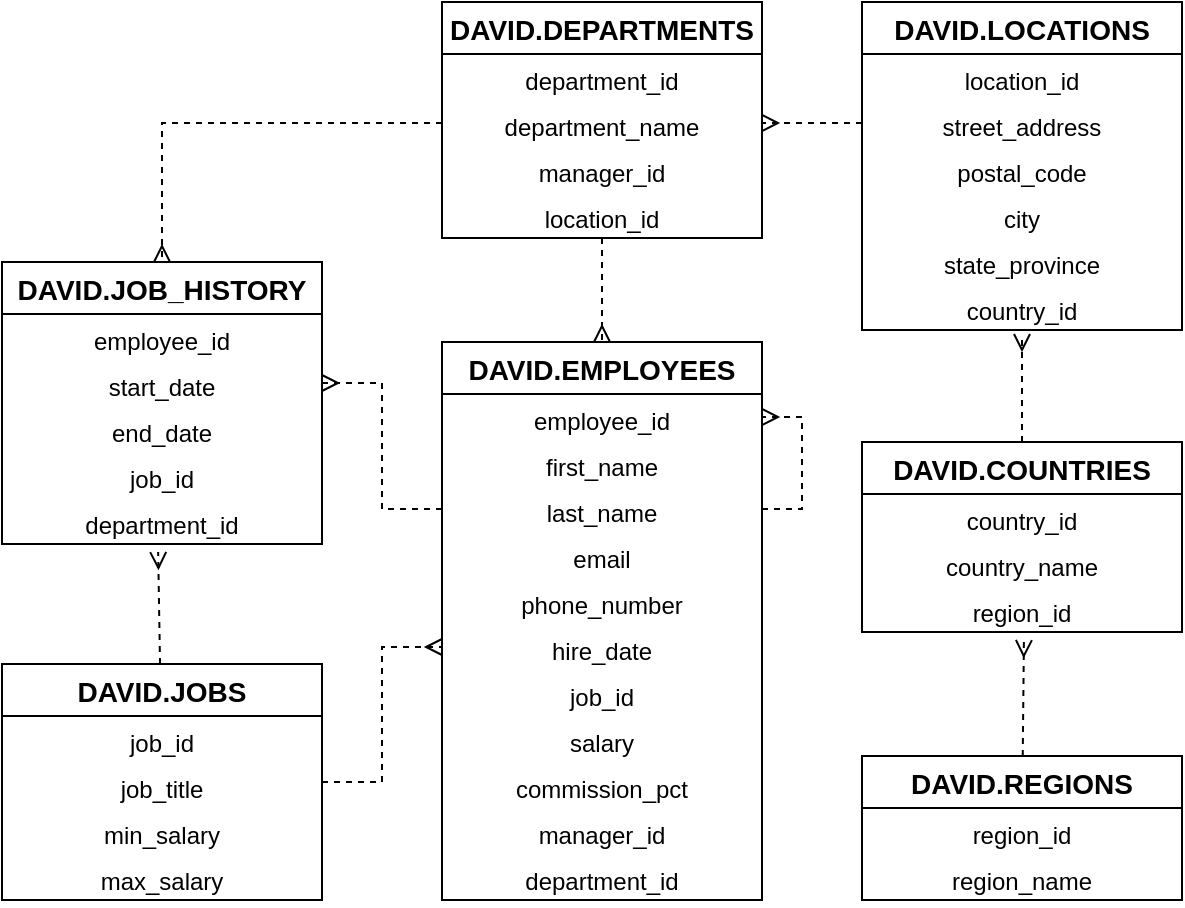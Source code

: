 <mxfile version="13.10.2" type="github">
  <diagram id="wxn5mv5xmumFphMEmd_6" name="Page-1">
    <mxGraphModel dx="1422" dy="794" grid="1" gridSize="10" guides="1" tooltips="1" connect="1" arrows="1" fold="1" page="1" pageScale="1" pageWidth="850" pageHeight="1100" math="0" shadow="0">
      <root>
        <mxCell id="0" />
        <mxCell id="1" parent="0" />
        <mxCell id="JURUCc577Gst6hhDK0Ws-16" value="DAVID.JOB_HISTORY" style="swimlane;fontStyle=1;childLayout=stackLayout;horizontal=1;startSize=26;horizontalStack=0;resizeParent=1;resizeParentMax=0;resizeLast=0;collapsible=1;marginBottom=0;align=center;fontSize=14;" vertex="1" parent="1">
          <mxGeometry x="130" y="400" width="160" height="141" as="geometry" />
        </mxCell>
        <mxCell id="JURUCc577Gst6hhDK0Ws-17" value="employee_id" style="text;strokeColor=none;fillColor=none;spacingLeft=4;spacingRight=4;overflow=hidden;rotatable=0;points=[[0,0.5],[1,0.5]];portConstraint=eastwest;fontSize=12;align=center;" vertex="1" parent="JURUCc577Gst6hhDK0Ws-16">
          <mxGeometry y="26" width="160" height="23" as="geometry" />
        </mxCell>
        <mxCell id="JURUCc577Gst6hhDK0Ws-18" value="start_date" style="text;strokeColor=none;fillColor=none;spacingLeft=4;spacingRight=4;overflow=hidden;rotatable=0;points=[[0,0.5],[1,0.5]];portConstraint=eastwest;fontSize=12;align=center;" vertex="1" parent="JURUCc577Gst6hhDK0Ws-16">
          <mxGeometry y="49" width="160" height="23" as="geometry" />
        </mxCell>
        <mxCell id="JURUCc577Gst6hhDK0Ws-19" value="end_date" style="text;strokeColor=none;fillColor=none;spacingLeft=4;spacingRight=4;overflow=hidden;rotatable=0;points=[[0,0.5],[1,0.5]];portConstraint=eastwest;fontSize=12;align=center;" vertex="1" parent="JURUCc577Gst6hhDK0Ws-16">
          <mxGeometry y="72" width="160" height="23" as="geometry" />
        </mxCell>
        <mxCell id="JURUCc577Gst6hhDK0Ws-25" value="job_id" style="text;strokeColor=none;fillColor=none;spacingLeft=4;spacingRight=4;overflow=hidden;rotatable=0;points=[[0,0.5],[1,0.5]];portConstraint=eastwest;fontSize=12;align=center;" vertex="1" parent="JURUCc577Gst6hhDK0Ws-16">
          <mxGeometry y="95" width="160" height="23" as="geometry" />
        </mxCell>
        <mxCell id="JURUCc577Gst6hhDK0Ws-26" value="department_id" style="text;strokeColor=none;fillColor=none;spacingLeft=4;spacingRight=4;overflow=hidden;rotatable=0;points=[[0,0.5],[1,0.5]];portConstraint=eastwest;fontSize=12;align=center;" vertex="1" parent="JURUCc577Gst6hhDK0Ws-16">
          <mxGeometry y="118" width="160" height="23" as="geometry" />
        </mxCell>
        <mxCell id="JURUCc577Gst6hhDK0Ws-120" style="rounded=0;orthogonalLoop=1;jettySize=auto;html=1;entryX=0.488;entryY=1.174;entryDx=0;entryDy=0;entryPerimeter=0;dashed=1;endArrow=ERmany;endFill=0;" edge="1" parent="1" source="JURUCc577Gst6hhDK0Ws-27" target="JURUCc577Gst6hhDK0Ws-26">
          <mxGeometry relative="1" as="geometry" />
        </mxCell>
        <mxCell id="JURUCc577Gst6hhDK0Ws-123" style="edgeStyle=orthogonalEdgeStyle;rounded=0;orthogonalLoop=1;jettySize=auto;html=1;entryX=0;entryY=0.5;entryDx=0;entryDy=0;dashed=1;endArrow=ERmany;endFill=0;" edge="1" parent="1" source="JURUCc577Gst6hhDK0Ws-27" target="JURUCc577Gst6hhDK0Ws-64">
          <mxGeometry relative="1" as="geometry" />
        </mxCell>
        <mxCell id="JURUCc577Gst6hhDK0Ws-27" value="DAVID.JOBS" style="swimlane;fontStyle=1;childLayout=stackLayout;horizontal=1;startSize=26;horizontalStack=0;resizeParent=1;resizeParentMax=0;resizeLast=0;collapsible=1;marginBottom=0;align=center;fontSize=14;" vertex="1" parent="1">
          <mxGeometry x="130" y="601" width="160" height="118" as="geometry">
            <mxRectangle x="80" y="434" width="70" height="26" as="alternateBounds" />
          </mxGeometry>
        </mxCell>
        <mxCell id="JURUCc577Gst6hhDK0Ws-39" value="job_id" style="text;strokeColor=none;fillColor=none;spacingLeft=4;spacingRight=4;overflow=hidden;rotatable=0;points=[[0,0.5],[1,0.5]];portConstraint=eastwest;fontSize=12;align=center;" vertex="1" parent="JURUCc577Gst6hhDK0Ws-27">
          <mxGeometry y="26" width="160" height="23" as="geometry" />
        </mxCell>
        <mxCell id="JURUCc577Gst6hhDK0Ws-29" value="job_title" style="text;strokeColor=none;fillColor=none;spacingLeft=4;spacingRight=4;overflow=hidden;rotatable=0;points=[[0,0.5],[1,0.5]];portConstraint=eastwest;fontSize=12;align=center;" vertex="1" parent="JURUCc577Gst6hhDK0Ws-27">
          <mxGeometry y="49" width="160" height="23" as="geometry" />
        </mxCell>
        <mxCell id="JURUCc577Gst6hhDK0Ws-30" value="min_salary" style="text;strokeColor=none;fillColor=none;spacingLeft=4;spacingRight=4;overflow=hidden;rotatable=0;points=[[0,0.5],[1,0.5]];portConstraint=eastwest;fontSize=12;align=center;" vertex="1" parent="JURUCc577Gst6hhDK0Ws-27">
          <mxGeometry y="72" width="160" height="23" as="geometry" />
        </mxCell>
        <mxCell id="JURUCc577Gst6hhDK0Ws-33" value="max_salary" style="text;strokeColor=none;fillColor=none;spacingLeft=4;spacingRight=4;overflow=hidden;rotatable=0;points=[[0,0.5],[1,0.5]];portConstraint=eastwest;fontSize=12;align=center;" vertex="1" parent="JURUCc577Gst6hhDK0Ws-27">
          <mxGeometry y="95" width="160" height="23" as="geometry" />
        </mxCell>
        <mxCell id="JURUCc577Gst6hhDK0Ws-125" style="edgeStyle=orthogonalEdgeStyle;rounded=0;orthogonalLoop=1;jettySize=auto;html=1;entryX=0.5;entryY=0;entryDx=0;entryDy=0;dashed=1;endArrow=ERmany;endFill=0;" edge="1" parent="1" source="JURUCc577Gst6hhDK0Ws-46" target="JURUCc577Gst6hhDK0Ws-52">
          <mxGeometry relative="1" as="geometry" />
        </mxCell>
        <mxCell id="JURUCc577Gst6hhDK0Ws-46" value="DAVID.DEPARTMENTS" style="swimlane;fontStyle=1;childLayout=stackLayout;horizontal=1;startSize=26;horizontalStack=0;resizeParent=1;resizeParentMax=0;resizeLast=0;collapsible=1;marginBottom=0;align=center;fontSize=14;" vertex="1" parent="1">
          <mxGeometry x="350" y="270" width="160" height="118" as="geometry" />
        </mxCell>
        <mxCell id="JURUCc577Gst6hhDK0Ws-50" value="department_id" style="text;strokeColor=none;fillColor=none;spacingLeft=4;spacingRight=4;overflow=hidden;rotatable=0;points=[[0,0.5],[1,0.5]];portConstraint=eastwest;fontSize=12;align=center;" vertex="1" parent="JURUCc577Gst6hhDK0Ws-46">
          <mxGeometry y="26" width="160" height="23" as="geometry" />
        </mxCell>
        <mxCell id="JURUCc577Gst6hhDK0Ws-47" value="department_name" style="text;strokeColor=none;fillColor=none;spacingLeft=4;spacingRight=4;overflow=hidden;rotatable=0;points=[[0,0.5],[1,0.5]];portConstraint=eastwest;fontSize=12;align=center;" vertex="1" parent="JURUCc577Gst6hhDK0Ws-46">
          <mxGeometry y="49" width="160" height="23" as="geometry" />
        </mxCell>
        <mxCell id="JURUCc577Gst6hhDK0Ws-48" value="manager_id" style="text;strokeColor=none;fillColor=none;spacingLeft=4;spacingRight=4;overflow=hidden;rotatable=0;points=[[0,0.5],[1,0.5]];portConstraint=eastwest;fontSize=12;align=center;" vertex="1" parent="JURUCc577Gst6hhDK0Ws-46">
          <mxGeometry y="72" width="160" height="23" as="geometry" />
        </mxCell>
        <mxCell id="JURUCc577Gst6hhDK0Ws-49" value="location_id" style="text;strokeColor=none;fillColor=none;spacingLeft=4;spacingRight=4;overflow=hidden;rotatable=0;points=[[0,0.5],[1,0.5]];portConstraint=eastwest;fontSize=12;align=center;" vertex="1" parent="JURUCc577Gst6hhDK0Ws-46">
          <mxGeometry y="95" width="160" height="23" as="geometry" />
        </mxCell>
        <mxCell id="JURUCc577Gst6hhDK0Ws-52" value="DAVID.EMPLOYEES" style="swimlane;fontStyle=1;childLayout=stackLayout;horizontal=1;startSize=26;horizontalStack=0;resizeParent=1;resizeParentMax=0;resizeLast=0;collapsible=1;marginBottom=0;align=center;fontSize=14;" vertex="1" parent="1">
          <mxGeometry x="350" y="440" width="160" height="279" as="geometry" />
        </mxCell>
        <mxCell id="JURUCc577Gst6hhDK0Ws-53" value="employee_id" style="text;strokeColor=none;fillColor=none;spacingLeft=4;spacingRight=4;overflow=hidden;rotatable=0;points=[[0,0.5],[1,0.5]];portConstraint=eastwest;fontSize=12;align=center;" vertex="1" parent="JURUCc577Gst6hhDK0Ws-52">
          <mxGeometry y="26" width="160" height="23" as="geometry" />
        </mxCell>
        <mxCell id="JURUCc577Gst6hhDK0Ws-54" value="first_name" style="text;strokeColor=none;fillColor=none;spacingLeft=4;spacingRight=4;overflow=hidden;rotatable=0;points=[[0,0.5],[1,0.5]];portConstraint=eastwest;fontSize=12;align=center;" vertex="1" parent="JURUCc577Gst6hhDK0Ws-52">
          <mxGeometry y="49" width="160" height="23" as="geometry" />
        </mxCell>
        <mxCell id="JURUCc577Gst6hhDK0Ws-128" style="edgeStyle=orthogonalEdgeStyle;rounded=0;orthogonalLoop=1;jettySize=auto;html=1;exitX=1;exitY=0.5;exitDx=0;exitDy=0;entryX=1;entryY=0.5;entryDx=0;entryDy=0;dashed=1;endArrow=ERmany;endFill=0;" edge="1" parent="JURUCc577Gst6hhDK0Ws-52" source="JURUCc577Gst6hhDK0Ws-55" target="JURUCc577Gst6hhDK0Ws-53">
          <mxGeometry relative="1" as="geometry" />
        </mxCell>
        <mxCell id="JURUCc577Gst6hhDK0Ws-55" value="last_name" style="text;strokeColor=none;fillColor=none;spacingLeft=4;spacingRight=4;overflow=hidden;rotatable=0;points=[[0,0.5],[1,0.5]];portConstraint=eastwest;fontSize=12;align=center;" vertex="1" parent="JURUCc577Gst6hhDK0Ws-52">
          <mxGeometry y="72" width="160" height="23" as="geometry" />
        </mxCell>
        <mxCell id="JURUCc577Gst6hhDK0Ws-56" value="email" style="text;strokeColor=none;fillColor=none;spacingLeft=4;spacingRight=4;overflow=hidden;rotatable=0;points=[[0,0.5],[1,0.5]];portConstraint=eastwest;fontSize=12;align=center;" vertex="1" parent="JURUCc577Gst6hhDK0Ws-52">
          <mxGeometry y="95" width="160" height="23" as="geometry" />
        </mxCell>
        <mxCell id="JURUCc577Gst6hhDK0Ws-63" value="phone_number" style="text;strokeColor=none;fillColor=none;spacingLeft=4;spacingRight=4;overflow=hidden;rotatable=0;points=[[0,0.5],[1,0.5]];portConstraint=eastwest;fontSize=12;align=center;" vertex="1" parent="JURUCc577Gst6hhDK0Ws-52">
          <mxGeometry y="118" width="160" height="23" as="geometry" />
        </mxCell>
        <mxCell id="JURUCc577Gst6hhDK0Ws-64" value="hire_date" style="text;strokeColor=none;fillColor=none;spacingLeft=4;spacingRight=4;overflow=hidden;rotatable=0;points=[[0,0.5],[1,0.5]];portConstraint=eastwest;fontSize=12;align=center;" vertex="1" parent="JURUCc577Gst6hhDK0Ws-52">
          <mxGeometry y="141" width="160" height="23" as="geometry" />
        </mxCell>
        <mxCell id="JURUCc577Gst6hhDK0Ws-61" value="job_id" style="text;strokeColor=none;fillColor=none;spacingLeft=4;spacingRight=4;overflow=hidden;rotatable=0;points=[[0,0.5],[1,0.5]];portConstraint=eastwest;fontSize=12;align=center;" vertex="1" parent="JURUCc577Gst6hhDK0Ws-52">
          <mxGeometry y="164" width="160" height="23" as="geometry" />
        </mxCell>
        <mxCell id="JURUCc577Gst6hhDK0Ws-57" value="salary" style="text;strokeColor=none;fillColor=none;spacingLeft=4;spacingRight=4;overflow=hidden;rotatable=0;points=[[0,0.5],[1,0.5]];portConstraint=eastwest;fontSize=12;align=center;" vertex="1" parent="JURUCc577Gst6hhDK0Ws-52">
          <mxGeometry y="187" width="160" height="23" as="geometry" />
        </mxCell>
        <mxCell id="JURUCc577Gst6hhDK0Ws-59" value="commission_pct" style="text;strokeColor=none;fillColor=none;spacingLeft=4;spacingRight=4;overflow=hidden;rotatable=0;points=[[0,0.5],[1,0.5]];portConstraint=eastwest;fontSize=12;align=center;" vertex="1" parent="JURUCc577Gst6hhDK0Ws-52">
          <mxGeometry y="210" width="160" height="23" as="geometry" />
        </mxCell>
        <mxCell id="JURUCc577Gst6hhDK0Ws-58" value="manager_id" style="text;strokeColor=none;fillColor=none;spacingLeft=4;spacingRight=4;overflow=hidden;rotatable=0;points=[[0,0.5],[1,0.5]];portConstraint=eastwest;fontSize=12;align=center;" vertex="1" parent="JURUCc577Gst6hhDK0Ws-52">
          <mxGeometry y="233" width="160" height="23" as="geometry" />
        </mxCell>
        <mxCell id="JURUCc577Gst6hhDK0Ws-62" value="department_id" style="text;strokeColor=none;fillColor=none;spacingLeft=4;spacingRight=4;overflow=hidden;rotatable=0;points=[[0,0.5],[1,0.5]];portConstraint=eastwest;fontSize=12;align=center;" vertex="1" parent="JURUCc577Gst6hhDK0Ws-52">
          <mxGeometry y="256" width="160" height="23" as="geometry" />
        </mxCell>
        <mxCell id="JURUCc577Gst6hhDK0Ws-80" value="DAVID.LOCATIONS" style="swimlane;fontStyle=1;childLayout=stackLayout;horizontal=1;startSize=26;horizontalStack=0;resizeParent=1;resizeParentMax=0;resizeLast=0;collapsible=1;marginBottom=0;align=center;fontSize=14;" vertex="1" parent="1">
          <mxGeometry x="560" y="270" width="160" height="164" as="geometry" />
        </mxCell>
        <mxCell id="JURUCc577Gst6hhDK0Ws-81" value="location_id" style="text;strokeColor=none;fillColor=none;spacingLeft=4;spacingRight=4;overflow=hidden;rotatable=0;points=[[0,0.5],[1,0.5]];portConstraint=eastwest;fontSize=12;align=center;" vertex="1" parent="JURUCc577Gst6hhDK0Ws-80">
          <mxGeometry y="26" width="160" height="23" as="geometry" />
        </mxCell>
        <mxCell id="JURUCc577Gst6hhDK0Ws-82" value="street_address" style="text;strokeColor=none;fillColor=none;spacingLeft=4;spacingRight=4;overflow=hidden;rotatable=0;points=[[0,0.5],[1,0.5]];portConstraint=eastwest;fontSize=12;align=center;" vertex="1" parent="JURUCc577Gst6hhDK0Ws-80">
          <mxGeometry y="49" width="160" height="23" as="geometry" />
        </mxCell>
        <mxCell id="JURUCc577Gst6hhDK0Ws-83" value="postal_code" style="text;strokeColor=none;fillColor=none;spacingLeft=4;spacingRight=4;overflow=hidden;rotatable=0;points=[[0,0.5],[1,0.5]];portConstraint=eastwest;fontSize=12;align=center;" vertex="1" parent="JURUCc577Gst6hhDK0Ws-80">
          <mxGeometry y="72" width="160" height="23" as="geometry" />
        </mxCell>
        <mxCell id="JURUCc577Gst6hhDK0Ws-87" value="city" style="text;strokeColor=none;fillColor=none;spacingLeft=4;spacingRight=4;overflow=hidden;rotatable=0;points=[[0,0.5],[1,0.5]];portConstraint=eastwest;fontSize=12;align=center;" vertex="1" parent="JURUCc577Gst6hhDK0Ws-80">
          <mxGeometry y="95" width="160" height="23" as="geometry" />
        </mxCell>
        <mxCell id="JURUCc577Gst6hhDK0Ws-86" value="state_province" style="text;strokeColor=none;fillColor=none;spacingLeft=4;spacingRight=4;overflow=hidden;rotatable=0;points=[[0,0.5],[1,0.5]];portConstraint=eastwest;fontSize=12;align=center;" vertex="1" parent="JURUCc577Gst6hhDK0Ws-80">
          <mxGeometry y="118" width="160" height="23" as="geometry" />
        </mxCell>
        <mxCell id="JURUCc577Gst6hhDK0Ws-85" value="country_id" style="text;strokeColor=none;fillColor=none;spacingLeft=4;spacingRight=4;overflow=hidden;rotatable=0;points=[[0,0.5],[1,0.5]];portConstraint=eastwest;fontSize=12;align=center;" vertex="1" parent="JURUCc577Gst6hhDK0Ws-80">
          <mxGeometry y="141" width="160" height="23" as="geometry" />
        </mxCell>
        <mxCell id="JURUCc577Gst6hhDK0Ws-131" style="edgeStyle=none;rounded=0;orthogonalLoop=1;jettySize=auto;html=1;entryX=0.5;entryY=1.087;entryDx=0;entryDy=0;entryPerimeter=0;dashed=1;endArrow=ERmany;endFill=0;" edge="1" parent="1" source="JURUCc577Gst6hhDK0Ws-88" target="JURUCc577Gst6hhDK0Ws-85">
          <mxGeometry relative="1" as="geometry" />
        </mxCell>
        <mxCell id="JURUCc577Gst6hhDK0Ws-88" value="DAVID.COUNTRIES" style="swimlane;fontStyle=1;childLayout=stackLayout;horizontal=1;startSize=26;horizontalStack=0;resizeParent=1;resizeParentMax=0;resizeLast=0;collapsible=1;marginBottom=0;align=center;fontSize=14;" vertex="1" parent="1">
          <mxGeometry x="560" y="490" width="160" height="95" as="geometry" />
        </mxCell>
        <mxCell id="JURUCc577Gst6hhDK0Ws-89" value="country_id" style="text;strokeColor=none;fillColor=none;spacingLeft=4;spacingRight=4;overflow=hidden;rotatable=0;points=[[0,0.5],[1,0.5]];portConstraint=eastwest;fontSize=12;align=center;" vertex="1" parent="JURUCc577Gst6hhDK0Ws-88">
          <mxGeometry y="26" width="160" height="23" as="geometry" />
        </mxCell>
        <mxCell id="JURUCc577Gst6hhDK0Ws-90" value="country_name" style="text;strokeColor=none;fillColor=none;spacingLeft=4;spacingRight=4;overflow=hidden;rotatable=0;points=[[0,0.5],[1,0.5]];portConstraint=eastwest;fontSize=12;align=center;" vertex="1" parent="JURUCc577Gst6hhDK0Ws-88">
          <mxGeometry y="49" width="160" height="23" as="geometry" />
        </mxCell>
        <mxCell id="JURUCc577Gst6hhDK0Ws-91" value="region_id" style="text;strokeColor=none;fillColor=none;spacingLeft=4;spacingRight=4;overflow=hidden;rotatable=0;points=[[0,0.5],[1,0.5]];portConstraint=eastwest;fontSize=12;align=center;" vertex="1" parent="JURUCc577Gst6hhDK0Ws-88">
          <mxGeometry y="72" width="160" height="23" as="geometry" />
        </mxCell>
        <mxCell id="JURUCc577Gst6hhDK0Ws-130" style="rounded=0;orthogonalLoop=1;jettySize=auto;html=1;entryX=0.506;entryY=1.174;entryDx=0;entryDy=0;entryPerimeter=0;dashed=1;endArrow=ERmany;endFill=0;" edge="1" parent="1" source="JURUCc577Gst6hhDK0Ws-92" target="JURUCc577Gst6hhDK0Ws-91">
          <mxGeometry relative="1" as="geometry" />
        </mxCell>
        <mxCell id="JURUCc577Gst6hhDK0Ws-92" value="DAVID.REGIONS" style="swimlane;fontStyle=1;childLayout=stackLayout;horizontal=1;startSize=26;horizontalStack=0;resizeParent=1;resizeParentMax=0;resizeLast=0;collapsible=1;marginBottom=0;align=center;fontSize=14;" vertex="1" parent="1">
          <mxGeometry x="560" y="647" width="160" height="72" as="geometry" />
        </mxCell>
        <mxCell id="JURUCc577Gst6hhDK0Ws-93" value="region_id" style="text;strokeColor=none;fillColor=none;spacingLeft=4;spacingRight=4;overflow=hidden;rotatable=0;points=[[0,0.5],[1,0.5]];portConstraint=eastwest;fontSize=12;align=center;" vertex="1" parent="JURUCc577Gst6hhDK0Ws-92">
          <mxGeometry y="26" width="160" height="23" as="geometry" />
        </mxCell>
        <mxCell id="JURUCc577Gst6hhDK0Ws-94" value="region_name" style="text;strokeColor=none;fillColor=none;spacingLeft=4;spacingRight=4;overflow=hidden;rotatable=0;points=[[0,0.5],[1,0.5]];portConstraint=eastwest;fontSize=12;align=center;" vertex="1" parent="JURUCc577Gst6hhDK0Ws-92">
          <mxGeometry y="49" width="160" height="23" as="geometry" />
        </mxCell>
        <mxCell id="JURUCc577Gst6hhDK0Ws-98" value="" style="fontSize=12;html=1;endArrow=ERmany;dashed=1;exitX=0;exitY=0.5;exitDx=0;exitDy=0;entryX=1;entryY=0.5;entryDx=0;entryDy=0;" edge="1" parent="1" source="JURUCc577Gst6hhDK0Ws-82" target="JURUCc577Gst6hhDK0Ws-47">
          <mxGeometry width="100" height="100" relative="1" as="geometry">
            <mxPoint x="790" y="437.01" as="sourcePoint" />
            <mxPoint x="790" y="389.999" as="targetPoint" />
          </mxGeometry>
        </mxCell>
        <mxCell id="JURUCc577Gst6hhDK0Ws-124" style="edgeStyle=orthogonalEdgeStyle;rounded=0;orthogonalLoop=1;jettySize=auto;html=1;exitX=0;exitY=0.5;exitDx=0;exitDy=0;entryX=1;entryY=0.5;entryDx=0;entryDy=0;dashed=1;endArrow=ERmany;endFill=0;" edge="1" parent="1" source="JURUCc577Gst6hhDK0Ws-55" target="JURUCc577Gst6hhDK0Ws-18">
          <mxGeometry relative="1" as="geometry" />
        </mxCell>
        <mxCell id="JURUCc577Gst6hhDK0Ws-132" style="edgeStyle=orthogonalEdgeStyle;rounded=0;orthogonalLoop=1;jettySize=auto;html=1;entryX=0.5;entryY=0;entryDx=0;entryDy=0;dashed=1;endArrow=ERmany;endFill=0;" edge="1" parent="1" source="JURUCc577Gst6hhDK0Ws-47" target="JURUCc577Gst6hhDK0Ws-16">
          <mxGeometry relative="1" as="geometry" />
        </mxCell>
      </root>
    </mxGraphModel>
  </diagram>
</mxfile>
